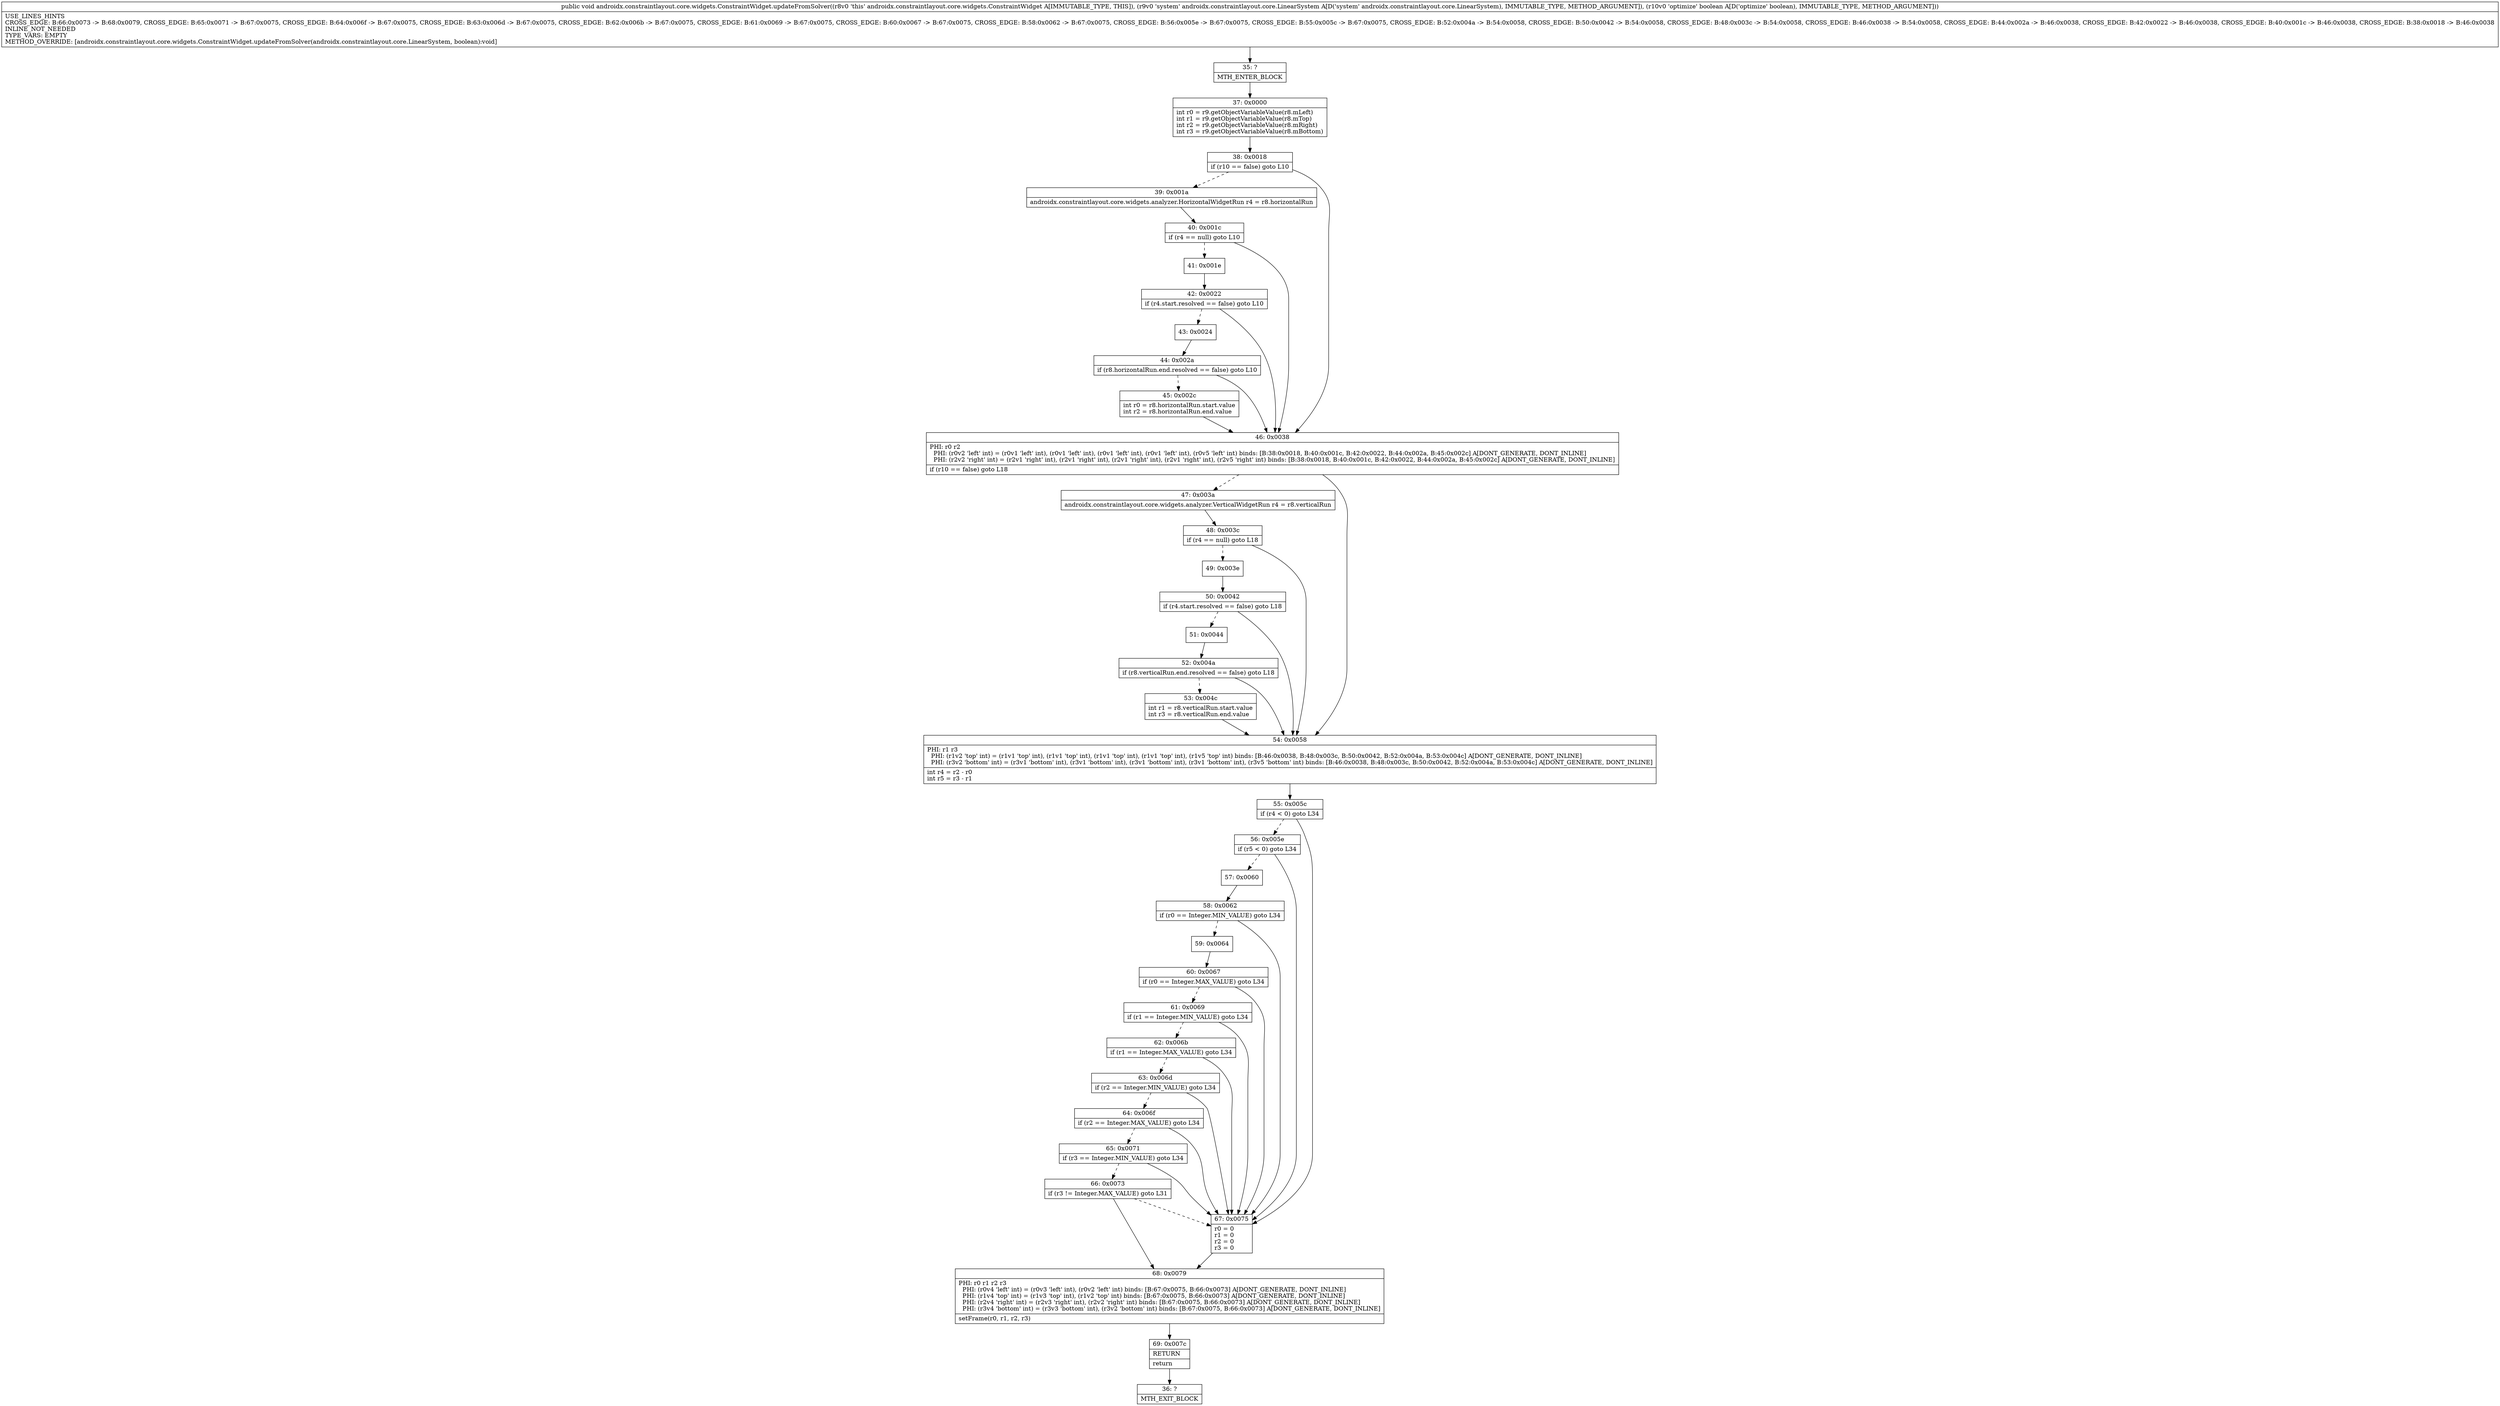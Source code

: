 digraph "CFG forandroidx.constraintlayout.core.widgets.ConstraintWidget.updateFromSolver(Landroidx\/constraintlayout\/core\/LinearSystem;Z)V" {
Node_35 [shape=record,label="{35\:\ ?|MTH_ENTER_BLOCK\l}"];
Node_37 [shape=record,label="{37\:\ 0x0000|int r0 = r9.getObjectVariableValue(r8.mLeft)\lint r1 = r9.getObjectVariableValue(r8.mTop)\lint r2 = r9.getObjectVariableValue(r8.mRight)\lint r3 = r9.getObjectVariableValue(r8.mBottom)\l}"];
Node_38 [shape=record,label="{38\:\ 0x0018|if (r10 == false) goto L10\l}"];
Node_39 [shape=record,label="{39\:\ 0x001a|androidx.constraintlayout.core.widgets.analyzer.HorizontalWidgetRun r4 = r8.horizontalRun\l}"];
Node_40 [shape=record,label="{40\:\ 0x001c|if (r4 == null) goto L10\l}"];
Node_41 [shape=record,label="{41\:\ 0x001e}"];
Node_42 [shape=record,label="{42\:\ 0x0022|if (r4.start.resolved == false) goto L10\l}"];
Node_43 [shape=record,label="{43\:\ 0x0024}"];
Node_44 [shape=record,label="{44\:\ 0x002a|if (r8.horizontalRun.end.resolved == false) goto L10\l}"];
Node_45 [shape=record,label="{45\:\ 0x002c|int r0 = r8.horizontalRun.start.value\lint r2 = r8.horizontalRun.end.value\l}"];
Node_46 [shape=record,label="{46\:\ 0x0038|PHI: r0 r2 \l  PHI: (r0v2 'left' int) = (r0v1 'left' int), (r0v1 'left' int), (r0v1 'left' int), (r0v1 'left' int), (r0v5 'left' int) binds: [B:38:0x0018, B:40:0x001c, B:42:0x0022, B:44:0x002a, B:45:0x002c] A[DONT_GENERATE, DONT_INLINE]\l  PHI: (r2v2 'right' int) = (r2v1 'right' int), (r2v1 'right' int), (r2v1 'right' int), (r2v1 'right' int), (r2v5 'right' int) binds: [B:38:0x0018, B:40:0x001c, B:42:0x0022, B:44:0x002a, B:45:0x002c] A[DONT_GENERATE, DONT_INLINE]\l|if (r10 == false) goto L18\l}"];
Node_47 [shape=record,label="{47\:\ 0x003a|androidx.constraintlayout.core.widgets.analyzer.VerticalWidgetRun r4 = r8.verticalRun\l}"];
Node_48 [shape=record,label="{48\:\ 0x003c|if (r4 == null) goto L18\l}"];
Node_49 [shape=record,label="{49\:\ 0x003e}"];
Node_50 [shape=record,label="{50\:\ 0x0042|if (r4.start.resolved == false) goto L18\l}"];
Node_51 [shape=record,label="{51\:\ 0x0044}"];
Node_52 [shape=record,label="{52\:\ 0x004a|if (r8.verticalRun.end.resolved == false) goto L18\l}"];
Node_53 [shape=record,label="{53\:\ 0x004c|int r1 = r8.verticalRun.start.value\lint r3 = r8.verticalRun.end.value\l}"];
Node_54 [shape=record,label="{54\:\ 0x0058|PHI: r1 r3 \l  PHI: (r1v2 'top' int) = (r1v1 'top' int), (r1v1 'top' int), (r1v1 'top' int), (r1v1 'top' int), (r1v5 'top' int) binds: [B:46:0x0038, B:48:0x003c, B:50:0x0042, B:52:0x004a, B:53:0x004c] A[DONT_GENERATE, DONT_INLINE]\l  PHI: (r3v2 'bottom' int) = (r3v1 'bottom' int), (r3v1 'bottom' int), (r3v1 'bottom' int), (r3v1 'bottom' int), (r3v5 'bottom' int) binds: [B:46:0x0038, B:48:0x003c, B:50:0x0042, B:52:0x004a, B:53:0x004c] A[DONT_GENERATE, DONT_INLINE]\l|int r4 = r2 \- r0\lint r5 = r3 \- r1\l}"];
Node_55 [shape=record,label="{55\:\ 0x005c|if (r4 \< 0) goto L34\l}"];
Node_56 [shape=record,label="{56\:\ 0x005e|if (r5 \< 0) goto L34\l}"];
Node_57 [shape=record,label="{57\:\ 0x0060}"];
Node_58 [shape=record,label="{58\:\ 0x0062|if (r0 == Integer.MIN_VALUE) goto L34\l}"];
Node_59 [shape=record,label="{59\:\ 0x0064}"];
Node_60 [shape=record,label="{60\:\ 0x0067|if (r0 == Integer.MAX_VALUE) goto L34\l}"];
Node_61 [shape=record,label="{61\:\ 0x0069|if (r1 == Integer.MIN_VALUE) goto L34\l}"];
Node_62 [shape=record,label="{62\:\ 0x006b|if (r1 == Integer.MAX_VALUE) goto L34\l}"];
Node_63 [shape=record,label="{63\:\ 0x006d|if (r2 == Integer.MIN_VALUE) goto L34\l}"];
Node_64 [shape=record,label="{64\:\ 0x006f|if (r2 == Integer.MAX_VALUE) goto L34\l}"];
Node_65 [shape=record,label="{65\:\ 0x0071|if (r3 == Integer.MIN_VALUE) goto L34\l}"];
Node_66 [shape=record,label="{66\:\ 0x0073|if (r3 != Integer.MAX_VALUE) goto L31\l}"];
Node_68 [shape=record,label="{68\:\ 0x0079|PHI: r0 r1 r2 r3 \l  PHI: (r0v4 'left' int) = (r0v3 'left' int), (r0v2 'left' int) binds: [B:67:0x0075, B:66:0x0073] A[DONT_GENERATE, DONT_INLINE]\l  PHI: (r1v4 'top' int) = (r1v3 'top' int), (r1v2 'top' int) binds: [B:67:0x0075, B:66:0x0073] A[DONT_GENERATE, DONT_INLINE]\l  PHI: (r2v4 'right' int) = (r2v3 'right' int), (r2v2 'right' int) binds: [B:67:0x0075, B:66:0x0073] A[DONT_GENERATE, DONT_INLINE]\l  PHI: (r3v4 'bottom' int) = (r3v3 'bottom' int), (r3v2 'bottom' int) binds: [B:67:0x0075, B:66:0x0073] A[DONT_GENERATE, DONT_INLINE]\l|setFrame(r0, r1, r2, r3)\l}"];
Node_69 [shape=record,label="{69\:\ 0x007c|RETURN\l|return\l}"];
Node_36 [shape=record,label="{36\:\ ?|MTH_EXIT_BLOCK\l}"];
Node_67 [shape=record,label="{67\:\ 0x0075|r0 = 0\lr1 = 0\lr2 = 0\lr3 = 0\l}"];
MethodNode[shape=record,label="{public void androidx.constraintlayout.core.widgets.ConstraintWidget.updateFromSolver((r8v0 'this' androidx.constraintlayout.core.widgets.ConstraintWidget A[IMMUTABLE_TYPE, THIS]), (r9v0 'system' androidx.constraintlayout.core.LinearSystem A[D('system' androidx.constraintlayout.core.LinearSystem), IMMUTABLE_TYPE, METHOD_ARGUMENT]), (r10v0 'optimize' boolean A[D('optimize' boolean), IMMUTABLE_TYPE, METHOD_ARGUMENT]))  | USE_LINES_HINTS\lCROSS_EDGE: B:66:0x0073 \-\> B:68:0x0079, CROSS_EDGE: B:65:0x0071 \-\> B:67:0x0075, CROSS_EDGE: B:64:0x006f \-\> B:67:0x0075, CROSS_EDGE: B:63:0x006d \-\> B:67:0x0075, CROSS_EDGE: B:62:0x006b \-\> B:67:0x0075, CROSS_EDGE: B:61:0x0069 \-\> B:67:0x0075, CROSS_EDGE: B:60:0x0067 \-\> B:67:0x0075, CROSS_EDGE: B:58:0x0062 \-\> B:67:0x0075, CROSS_EDGE: B:56:0x005e \-\> B:67:0x0075, CROSS_EDGE: B:55:0x005c \-\> B:67:0x0075, CROSS_EDGE: B:52:0x004a \-\> B:54:0x0058, CROSS_EDGE: B:50:0x0042 \-\> B:54:0x0058, CROSS_EDGE: B:48:0x003c \-\> B:54:0x0058, CROSS_EDGE: B:46:0x0038 \-\> B:54:0x0058, CROSS_EDGE: B:44:0x002a \-\> B:46:0x0038, CROSS_EDGE: B:42:0x0022 \-\> B:46:0x0038, CROSS_EDGE: B:40:0x001c \-\> B:46:0x0038, CROSS_EDGE: B:38:0x0018 \-\> B:46:0x0038\lINLINE_NOT_NEEDED\lTYPE_VARS: EMPTY\lMETHOD_OVERRIDE: [androidx.constraintlayout.core.widgets.ConstraintWidget.updateFromSolver(androidx.constraintlayout.core.LinearSystem, boolean):void]\l}"];
MethodNode -> Node_35;Node_35 -> Node_37;
Node_37 -> Node_38;
Node_38 -> Node_39[style=dashed];
Node_38 -> Node_46;
Node_39 -> Node_40;
Node_40 -> Node_41[style=dashed];
Node_40 -> Node_46;
Node_41 -> Node_42;
Node_42 -> Node_43[style=dashed];
Node_42 -> Node_46;
Node_43 -> Node_44;
Node_44 -> Node_45[style=dashed];
Node_44 -> Node_46;
Node_45 -> Node_46;
Node_46 -> Node_47[style=dashed];
Node_46 -> Node_54;
Node_47 -> Node_48;
Node_48 -> Node_49[style=dashed];
Node_48 -> Node_54;
Node_49 -> Node_50;
Node_50 -> Node_51[style=dashed];
Node_50 -> Node_54;
Node_51 -> Node_52;
Node_52 -> Node_53[style=dashed];
Node_52 -> Node_54;
Node_53 -> Node_54;
Node_54 -> Node_55;
Node_55 -> Node_56[style=dashed];
Node_55 -> Node_67;
Node_56 -> Node_57[style=dashed];
Node_56 -> Node_67;
Node_57 -> Node_58;
Node_58 -> Node_59[style=dashed];
Node_58 -> Node_67;
Node_59 -> Node_60;
Node_60 -> Node_61[style=dashed];
Node_60 -> Node_67;
Node_61 -> Node_62[style=dashed];
Node_61 -> Node_67;
Node_62 -> Node_63[style=dashed];
Node_62 -> Node_67;
Node_63 -> Node_64[style=dashed];
Node_63 -> Node_67;
Node_64 -> Node_65[style=dashed];
Node_64 -> Node_67;
Node_65 -> Node_66[style=dashed];
Node_65 -> Node_67;
Node_66 -> Node_67[style=dashed];
Node_66 -> Node_68;
Node_68 -> Node_69;
Node_69 -> Node_36;
Node_67 -> Node_68;
}


